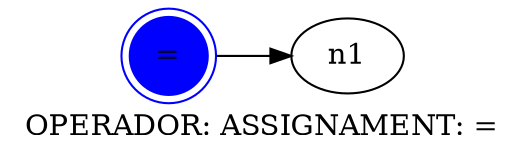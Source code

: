 digraph Plot{
   rankdir = LR;
   label = "OPERADOR: ASSIGNAMENT: =";
    n0[style = filled, color = blue, label = "=" ,shape = doublecircle];
    n0 -> n1;
}